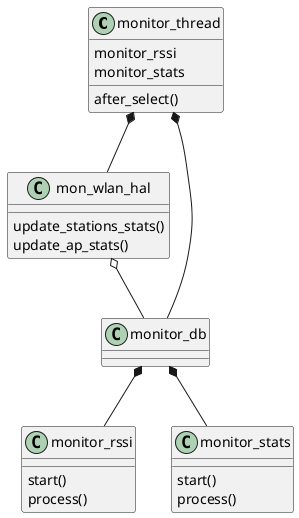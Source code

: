 @startuml monitor

monitor_thread *-- mon_wlan_hal
monitor_thread *-- monitor_db
monitor_thread : after_select()

monitor_thread : monitor_rssi
monitor_thread : monitor_stats
monitor_rssi : start()
monitor_rssi : process()


mon_wlan_hal : update_stations_stats()
mon_wlan_hal : update_ap_stats()
mon_wlan_hal o-- monitor_db

monitor_db *-- monitor_rssi
monitor_db *-- monitor_stats
monitor_stats : start()
monitor_stats : process()

@enduml

@startuml thread_base

class thread_base {
    +thread_base()
    +~thread_base()
    +start()
    +stop()
    #{abstract} init()
    #{abstract} work()
    -run()
    -worker : std::thread
}

@enduml

@startuml socket_thread

class thread_base {
    +thread_base()
    +~thread_base()
    +start()
    +stop()
    #{abstract} init()
    #{abstract} work()
    -run()
    -worker : std::thread
}

class SocketSelect {
    +addSocket()
    +removeSocket()
    +selectSocket()
    +readReady()
    +clearReady()
    -sockets[]
}

class socket_thread {
    +socket_thread()
    +~socket_thread()
    +init()
    +work()
    #{abstract} handle_cmdu()
    #read_ready()
    #before_select()
    #after_select()
    #add_socket()
    #remove_socket()
    -handle_cmdu_message_uds()
    -unix_socket_path : string
    -rx_buffer[]
    -tx_buffer[]
    -sockets[]
    -server_socket
    -select : SocketSelect
}

socket_thread --|> thread_base 
socket_thread *-- SocketSelect


@enduml

@startuml btl

class thread_base
class socket_thread
class LocalBusInterface
class Poller

class transport_socket_thread {
    +transport_socket_thread()
    +~transport_socket_thread()
    +init() override
    +work() override
    #add_socket() override
    #remove_socket() override
    #read_ready() override
    #configure_ieee1905_transport_interfaces()
    #bus_subscribe()
    #bus_connect()
    #send_cmdu_to_bus()
    -bus_init()
    -bus_send()
    -handle_cmdu_message_bus()
    -bus : LocalBusInterface 
    -poller : Poller
}

thread_base <|-- socket_thread
socket_thread <|-- transport_socket_thread
transport_socket_thread *-- Poller
transport_socket_thread *-- LocalBusInterface

@enduml

@startuml bwl

abstract class base_wlan_hal {
    #base_wlan_hal()
    +~base_wlan_hal()
    +{abstract} attach()
    +{abstract} detach()
    +{abstract} refresh_radio_info()
    +{abstract} ping()
    +{abstract} refresh_vaps_info()
    +{abstract} process_ext_events()
    +process_int_events()
    +get_ext_events_fd()
    +get_int_events_fd()
    +get_radio_info()
    #event_queue_push()
    
    #m_fd_ext_events
    -m_fd_int_events
    -m_queue_events
    -m_int_event_cb
}

abstract class ap_wlan_hal {
    +~ap_wlan_hal()
    +sta_allow()
    +sta_deny()
    +sta_disassoc()
    +sta_bss_steer()
    +switch_channel()
    +failsafe_channel_set()
    +restricted_channels_set()
    +read_acs_report()
}

abstract class mon_wlan_hal {
    +~mon_wlan_hal()
    +update_radio_stats()
    +update_vap_stats()
    +sta_beacon_11k_request()
}

abstract class sta_wlan_hal {
    +~sta_wlan_hal()
    +set_4addr_mode()
    +initiate_scan()
    +get_scan_results()
    +connect()
    +get_channel()
    +disconnect()
}

abstract class base_wlan_hal_dwpal {
    +~base_wlan_hal_dwpal()
    +detach()
    +refresh_radio_info()
    +ping()
    +refresh_vaps_info()
    +process_ext_events()
    #base_wlan_hal_dwpal()
    #process_dwpal_event()
    #dwpal_send_cmd()
    -refresh_vap_info()
    
    -m_dwpal_ctx
    -m_wpa_ctrl_buffer
}

class ap_wlan_hal_dwpal {
    +ap_wlan_hal_dwpal()
    +~ap_wlan_hal_dwpal()
    +sta_allow()
    +sta_deny()
    +sta_disassoc()
    +sta_bss_steer()
    +switch_channel()
    +failsafe_channel_set()
    +restricted_channels_set()
    +read_acs_report()
    #process_dwpal_event()
}

class mon_wlan_hal_dwpal {
    +mon_wlan_hal_dwpal()
    +~mon_wlan_hal_dwpal()
    +update_radio_stats()
    +update_vap_stats()
    +sta_beacon_11k_request()
    #process_dwpal_event()
}

class sta_wlan_hal_dwpal {
    +sta_wlan_hal_dwpal()
    +~sta_wlan_hal_dwpal()
    +set_4addr_mode()
    +initiate_scan()
    +get_scan_results()
    +connect()
    +get_channel()
    +disconnect()
    #process_dwpal_event()

    -m_active_ssid
    -m_active_bssid
    -m_active_channel
    -m_active_network_id
}

base_wlan_hal <|-- ap_wlan_hal
base_wlan_hal <|-- mon_wlan_hal
base_wlan_hal <|-- sta_wlan_hal
base_wlan_hal <|-- base_wlan_hal_dwpal

base_wlan_hal_dwpal <|-- ap_wlan_hal_dwpal
ap_wlan_hal <|-- ap_wlan_hal_dwpal

base_wlan_hal_dwpal <|-- mon_wlan_hal_dwpal
mon_wlan_hal <|-- mon_wlan_hal_dwpal

base_wlan_hal_dwpal <|-- sta_wlan_hal_dwpal
sta_wlan_hal <|-- sta_wlan_hal_dwpal

@enduml

@startuml bwl_attach_fsm

skinparam state {
    EndColor Red
}

[*] --> Delay : on attach
Detach --> [*]
Delay --> Delay : wait
Delay --> Init
Init : hostap_interface_attach()
Init --> Detach : failure
Init --> GetRadioInfo : success
GetRadioInfo : test wifi_ctrl_enabled 
GetRadioInfo --> Attached : success
GetRadioInfo --> GetRadioInfo : fail
GetRadioInfo --> Detach : timeout
Attached --> Detach : on detach
Attached --> Attached

@enduml

@startuml bwl_example
box "Controller" #LightBlue
participant son_master
end box
box "Agent"
participant son_slave
participant ap_manager
participant bwl
endbox
participant hostapd

== Attach FSM ==
ap_manager -> bwl : attach
activate bwl
bwl -> ap_manager : success
deactivate bwl
== read acs report ==
ap_manager -> bwl : ap_wlan_hal->read_acs_report()
bwl -> hostapd : GET_ACS_REPORT
hostapd -> bwl : reply
bwl -> ap_manager : reply
ap_manager -> son_slave : acs_report
== Activate slave ==
son_slave -> son_master : join
...
son_master -> son_slave : switch channel
son_slave -> ap_manager : switch channel
ap_manager -> bwl : ap_wlan_hal->switch_channel()
bwl -> hostapd : CHAN_SWITCH


@enduml